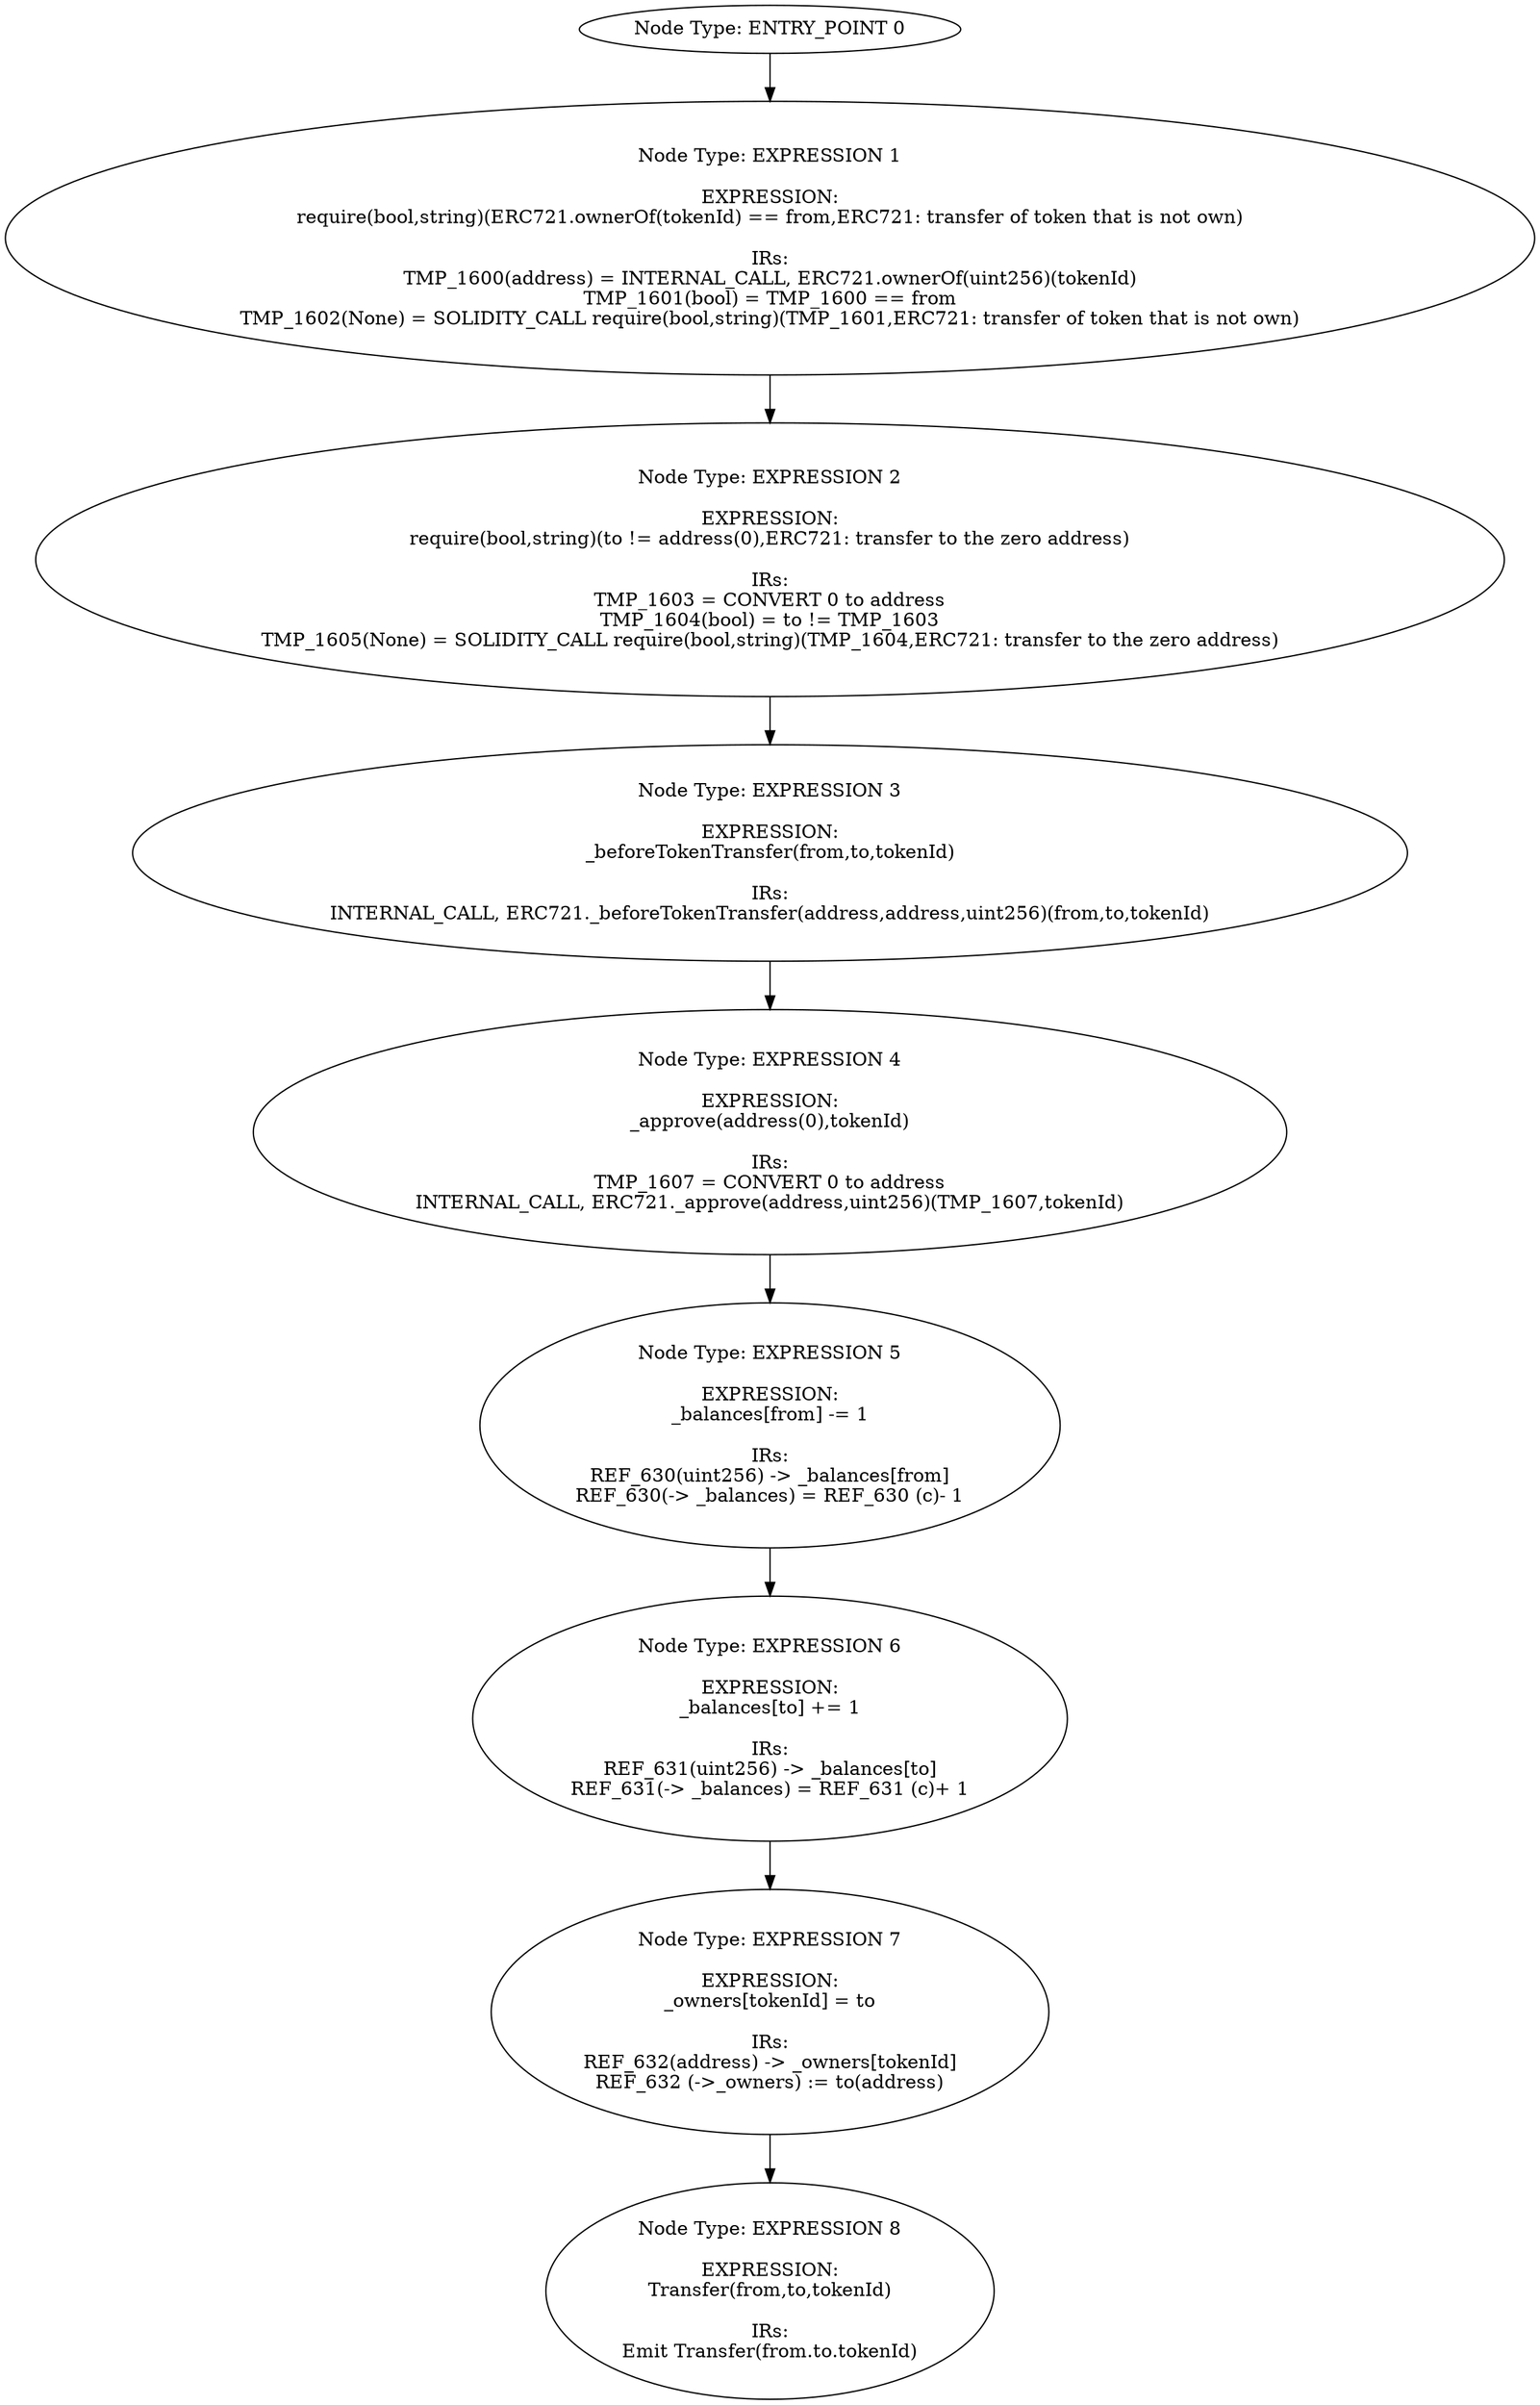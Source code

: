 digraph{
0[label="Node Type: ENTRY_POINT 0
"];
0->1;
1[label="Node Type: EXPRESSION 1

EXPRESSION:
require(bool,string)(ERC721.ownerOf(tokenId) == from,ERC721: transfer of token that is not own)

IRs:
TMP_1600(address) = INTERNAL_CALL, ERC721.ownerOf(uint256)(tokenId)
TMP_1601(bool) = TMP_1600 == from
TMP_1602(None) = SOLIDITY_CALL require(bool,string)(TMP_1601,ERC721: transfer of token that is not own)"];
1->2;
2[label="Node Type: EXPRESSION 2

EXPRESSION:
require(bool,string)(to != address(0),ERC721: transfer to the zero address)

IRs:
TMP_1603 = CONVERT 0 to address
TMP_1604(bool) = to != TMP_1603
TMP_1605(None) = SOLIDITY_CALL require(bool,string)(TMP_1604,ERC721: transfer to the zero address)"];
2->3;
3[label="Node Type: EXPRESSION 3

EXPRESSION:
_beforeTokenTransfer(from,to,tokenId)

IRs:
INTERNAL_CALL, ERC721._beforeTokenTransfer(address,address,uint256)(from,to,tokenId)"];
3->4;
4[label="Node Type: EXPRESSION 4

EXPRESSION:
_approve(address(0),tokenId)

IRs:
TMP_1607 = CONVERT 0 to address
INTERNAL_CALL, ERC721._approve(address,uint256)(TMP_1607,tokenId)"];
4->5;
5[label="Node Type: EXPRESSION 5

EXPRESSION:
_balances[from] -= 1

IRs:
REF_630(uint256) -> _balances[from]
REF_630(-> _balances) = REF_630 (c)- 1"];
5->6;
6[label="Node Type: EXPRESSION 6

EXPRESSION:
_balances[to] += 1

IRs:
REF_631(uint256) -> _balances[to]
REF_631(-> _balances) = REF_631 (c)+ 1"];
6->7;
7[label="Node Type: EXPRESSION 7

EXPRESSION:
_owners[tokenId] = to

IRs:
REF_632(address) -> _owners[tokenId]
REF_632 (->_owners) := to(address)"];
7->8;
8[label="Node Type: EXPRESSION 8

EXPRESSION:
Transfer(from,to,tokenId)

IRs:
Emit Transfer(from.to.tokenId)"];
}
